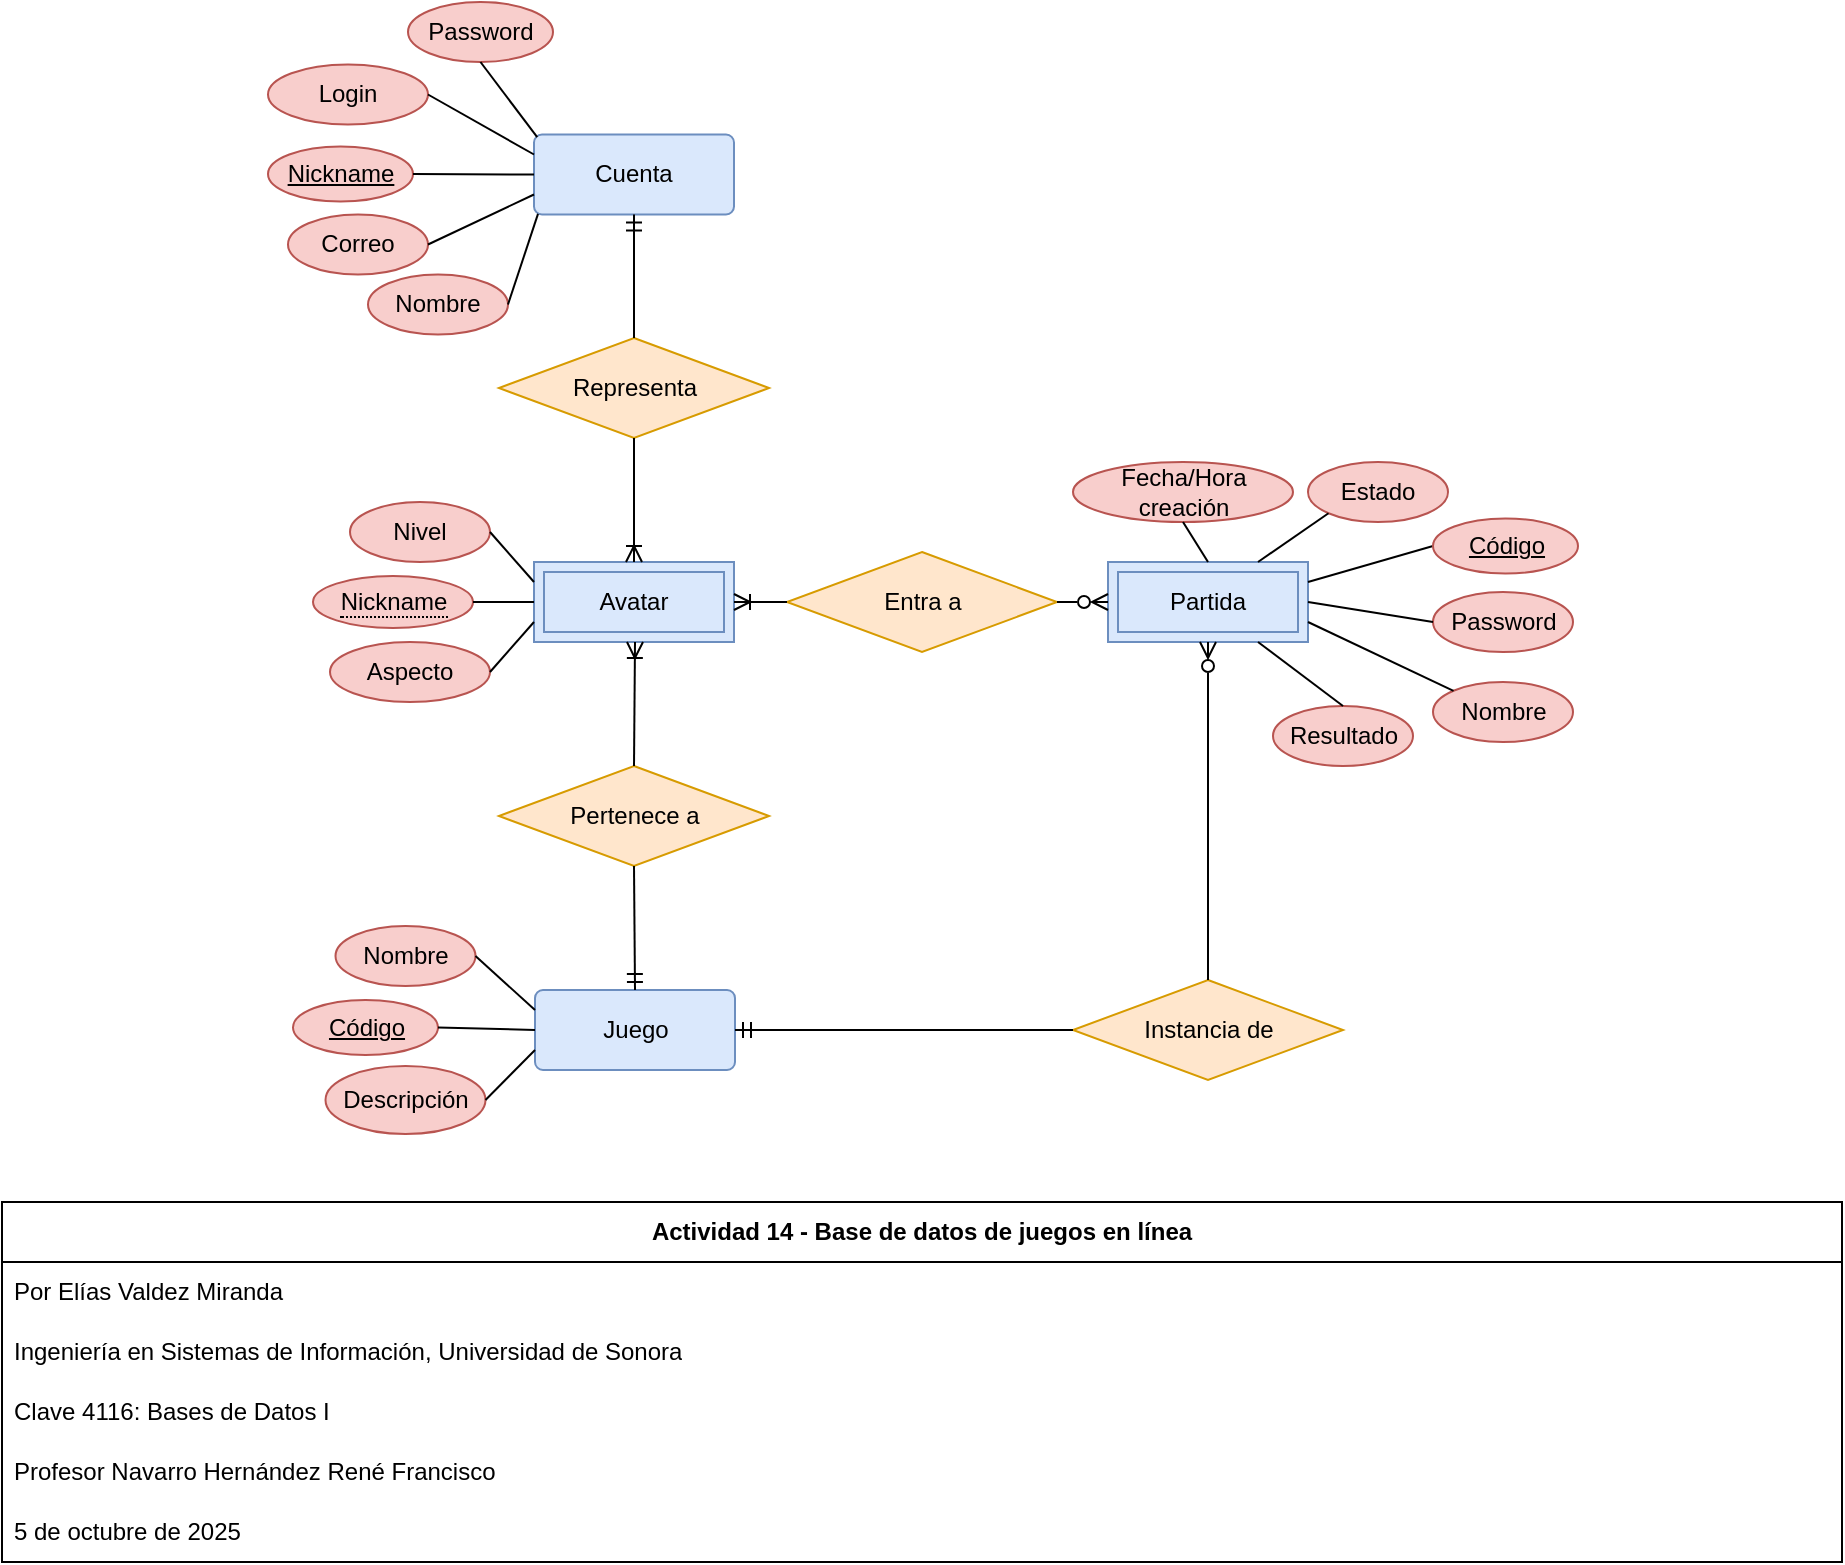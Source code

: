 <mxfile version="28.1.2">
  <diagram name="Página-1" id="q9wKB2y8I9tIrR55UYk9">
    <mxGraphModel dx="1042" dy="804" grid="1" gridSize="10" guides="1" tooltips="1" connect="1" arrows="1" fold="1" page="1" pageScale="1" pageWidth="920" pageHeight="810" math="0" shadow="0">
      <root>
        <mxCell id="0" />
        <mxCell id="1" parent="0" />
        <mxCell id="ZdwJ0yHTc_Pz8evwpBD1-14" value="Cuenta" style="rounded=1;arcSize=10;whiteSpace=wrap;html=1;align=center;fillColor=#dae8fc;strokeColor=#6c8ebf;" parent="1" vertex="1">
          <mxGeometry x="266" y="96.25" width="100" height="40" as="geometry" />
        </mxCell>
        <mxCell id="XFZ_bY-56fwhlHVYq8WO-11" value="Nickname" style="ellipse;whiteSpace=wrap;html=1;align=center;fontStyle=4;fillColor=#f8cecc;strokeColor=#b85450;" parent="1" vertex="1">
          <mxGeometry x="133" y="102.25" width="72.5" height="27.5" as="geometry" />
        </mxCell>
        <mxCell id="XFZ_bY-56fwhlHVYq8WO-12" value="Nombre" style="ellipse;whiteSpace=wrap;html=1;align=center;fillColor=#f8cecc;strokeColor=#b85450;" parent="1" vertex="1">
          <mxGeometry x="183" y="166.25" width="70" height="30" as="geometry" />
        </mxCell>
        <mxCell id="SOEJRjg5rlduxvr39Lli-56" value="" style="endArrow=none;html=1;rounded=0;exitX=1;exitY=0.5;exitDx=0;exitDy=0;entryX=0.02;entryY=0.992;entryDx=0;entryDy=0;entryPerimeter=0;" parent="1" source="XFZ_bY-56fwhlHVYq8WO-12" target="ZdwJ0yHTc_Pz8evwpBD1-14" edge="1">
          <mxGeometry width="50" height="50" relative="1" as="geometry">
            <mxPoint x="341" y="136.25" as="sourcePoint" />
            <mxPoint x="391" y="86.25" as="targetPoint" />
          </mxGeometry>
        </mxCell>
        <mxCell id="SOEJRjg5rlduxvr39Lli-57" value="" style="endArrow=none;html=1;rounded=0;exitX=0;exitY=0.5;exitDx=0;exitDy=0;entryX=1;entryY=0.5;entryDx=0;entryDy=0;" parent="1" source="ZdwJ0yHTc_Pz8evwpBD1-14" target="XFZ_bY-56fwhlHVYq8WO-11" edge="1">
          <mxGeometry width="50" height="50" relative="1" as="geometry">
            <mxPoint x="341" y="136.25" as="sourcePoint" />
            <mxPoint x="391" y="86.25" as="targetPoint" />
          </mxGeometry>
        </mxCell>
        <mxCell id="4uIXfh-JvecPYgwEKFSC-1" value="Login" style="ellipse;whiteSpace=wrap;html=1;align=center;fillColor=#f8cecc;strokeColor=#b85450;" parent="1" vertex="1">
          <mxGeometry x="133" y="61.25" width="80" height="30" as="geometry" />
        </mxCell>
        <mxCell id="4uIXfh-JvecPYgwEKFSC-2" value="Correo" style="ellipse;whiteSpace=wrap;html=1;align=center;fillColor=#f8cecc;strokeColor=#b85450;" parent="1" vertex="1">
          <mxGeometry x="143" y="136.25" width="70" height="30" as="geometry" />
        </mxCell>
        <mxCell id="4uIXfh-JvecPYgwEKFSC-3" value="Password" style="ellipse;whiteSpace=wrap;html=1;align=center;fillColor=#f8cecc;strokeColor=#b85450;" parent="1" vertex="1">
          <mxGeometry x="203" y="30" width="72.5" height="30" as="geometry" />
        </mxCell>
        <mxCell id="4uIXfh-JvecPYgwEKFSC-4" value="" style="endArrow=none;html=1;rounded=0;exitX=0;exitY=0.75;exitDx=0;exitDy=0;entryX=1;entryY=0.5;entryDx=0;entryDy=0;" parent="1" source="ZdwJ0yHTc_Pz8evwpBD1-14" target="4uIXfh-JvecPYgwEKFSC-2" edge="1">
          <mxGeometry width="50" height="50" relative="1" as="geometry">
            <mxPoint x="241" y="116.25" as="sourcePoint" />
            <mxPoint x="291" y="66.25" as="targetPoint" />
          </mxGeometry>
        </mxCell>
        <mxCell id="4uIXfh-JvecPYgwEKFSC-5" value="" style="endArrow=none;html=1;rounded=0;entryX=0;entryY=0.25;entryDx=0;entryDy=0;exitX=1;exitY=0.5;exitDx=0;exitDy=0;" parent="1" source="4uIXfh-JvecPYgwEKFSC-1" target="ZdwJ0yHTc_Pz8evwpBD1-14" edge="1">
          <mxGeometry width="50" height="50" relative="1" as="geometry">
            <mxPoint x="241" y="116.25" as="sourcePoint" />
            <mxPoint x="291" y="66.25" as="targetPoint" />
          </mxGeometry>
        </mxCell>
        <mxCell id="4uIXfh-JvecPYgwEKFSC-6" value="" style="endArrow=none;html=1;rounded=0;entryX=0.5;entryY=1;entryDx=0;entryDy=0;exitX=0.016;exitY=0.034;exitDx=0;exitDy=0;exitPerimeter=0;" parent="1" source="ZdwJ0yHTc_Pz8evwpBD1-14" target="4uIXfh-JvecPYgwEKFSC-3" edge="1">
          <mxGeometry width="50" height="50" relative="1" as="geometry">
            <mxPoint x="241" y="116.25" as="sourcePoint" />
            <mxPoint x="291" y="66.25" as="targetPoint" />
          </mxGeometry>
        </mxCell>
        <mxCell id="4uIXfh-JvecPYgwEKFSC-7" value="Juego" style="rounded=1;arcSize=10;whiteSpace=wrap;html=1;align=center;fillColor=#dae8fc;strokeColor=#6c8ebf;" parent="1" vertex="1">
          <mxGeometry x="266.5" y="524" width="100" height="40" as="geometry" />
        </mxCell>
        <mxCell id="4uIXfh-JvecPYgwEKFSC-11" value="Código" style="ellipse;whiteSpace=wrap;html=1;align=center;fontStyle=4;fillColor=#f8cecc;strokeColor=#b85450;" parent="1" vertex="1">
          <mxGeometry x="145.5" y="529" width="72.5" height="27.5" as="geometry" />
        </mxCell>
        <mxCell id="4uIXfh-JvecPYgwEKFSC-12" value="Nombre" style="ellipse;whiteSpace=wrap;html=1;align=center;fillColor=#f8cecc;strokeColor=#b85450;" parent="1" vertex="1">
          <mxGeometry x="166.75" y="492" width="70" height="30" as="geometry" />
        </mxCell>
        <mxCell id="4uIXfh-JvecPYgwEKFSC-13" value="Descripción" style="ellipse;whiteSpace=wrap;html=1;align=center;fillColor=#f8cecc;strokeColor=#b85450;" parent="1" vertex="1">
          <mxGeometry x="161.75" y="562" width="80" height="34" as="geometry" />
        </mxCell>
        <mxCell id="4uIXfh-JvecPYgwEKFSC-23" value="Representa" style="shape=rhombus;perimeter=rhombusPerimeter;whiteSpace=wrap;html=1;align=center;fillColor=#ffe6cc;strokeColor=#d79b00;" parent="1" vertex="1">
          <mxGeometry x="248.5" y="198" width="135" height="50" as="geometry" />
        </mxCell>
        <mxCell id="4uIXfh-JvecPYgwEKFSC-52" value="&lt;b&gt;Actividad 14 - Base de datos de juegos en línea&lt;/b&gt;" style="swimlane;fontStyle=0;childLayout=stackLayout;horizontal=1;startSize=30;horizontalStack=0;resizeParent=1;resizeParentMax=0;resizeLast=0;collapsible=1;marginBottom=0;whiteSpace=wrap;html=1;" parent="1" vertex="1">
          <mxGeometry y="630" width="920" height="180" as="geometry" />
        </mxCell>
        <mxCell id="4uIXfh-JvecPYgwEKFSC-53" value="Por Elías Valdez Miranda" style="text;strokeColor=none;fillColor=none;align=left;verticalAlign=middle;spacingLeft=4;spacingRight=4;overflow=hidden;points=[[0,0.5],[1,0.5]];portConstraint=eastwest;rotatable=0;whiteSpace=wrap;html=1;" parent="4uIXfh-JvecPYgwEKFSC-52" vertex="1">
          <mxGeometry y="30" width="920" height="30" as="geometry" />
        </mxCell>
        <mxCell id="4uIXfh-JvecPYgwEKFSC-54" value="Ingeniería en Sistemas de Información, Universidad de Sonora" style="text;strokeColor=none;fillColor=none;align=left;verticalAlign=middle;spacingLeft=4;spacingRight=4;overflow=hidden;points=[[0,0.5],[1,0.5]];portConstraint=eastwest;rotatable=0;whiteSpace=wrap;html=1;" parent="4uIXfh-JvecPYgwEKFSC-52" vertex="1">
          <mxGeometry y="60" width="920" height="30" as="geometry" />
        </mxCell>
        <mxCell id="4uIXfh-JvecPYgwEKFSC-55" value="Clave 4116: Bases de Datos I" style="text;strokeColor=none;fillColor=none;align=left;verticalAlign=middle;spacingLeft=4;spacingRight=4;overflow=hidden;points=[[0,0.5],[1,0.5]];portConstraint=eastwest;rotatable=0;whiteSpace=wrap;html=1;" parent="4uIXfh-JvecPYgwEKFSC-52" vertex="1">
          <mxGeometry y="90" width="920" height="30" as="geometry" />
        </mxCell>
        <mxCell id="4uIXfh-JvecPYgwEKFSC-56" value="Profesor Navarro Hernández René Francisco" style="text;strokeColor=none;fillColor=none;align=left;verticalAlign=middle;spacingLeft=4;spacingRight=4;overflow=hidden;points=[[0,0.5],[1,0.5]];portConstraint=eastwest;rotatable=0;whiteSpace=wrap;html=1;" parent="4uIXfh-JvecPYgwEKFSC-52" vertex="1">
          <mxGeometry y="120" width="920" height="30" as="geometry" />
        </mxCell>
        <mxCell id="4uIXfh-JvecPYgwEKFSC-57" value="5 de octubre de 2025" style="text;strokeColor=none;fillColor=none;align=left;verticalAlign=middle;spacingLeft=4;spacingRight=4;overflow=hidden;points=[[0,0.5],[1,0.5]];portConstraint=eastwest;rotatable=0;whiteSpace=wrap;html=1;" parent="4uIXfh-JvecPYgwEKFSC-52" vertex="1">
          <mxGeometry y="150" width="920" height="30" as="geometry" />
        </mxCell>
        <mxCell id="pQyUJ7rd0LOoxWqa626n-1" value="Avatar" style="shape=ext;margin=3;double=1;whiteSpace=wrap;html=1;align=center;fillColor=#dae8fc;strokeColor=#6c8ebf;" parent="1" vertex="1">
          <mxGeometry x="266" y="310" width="100" height="40" as="geometry" />
        </mxCell>
        <mxCell id="pQyUJ7rd0LOoxWqa626n-2" value="" style="endArrow=none;html=1;rounded=0;entryX=0.5;entryY=0;entryDx=0;entryDy=0;startArrow=ERmandOne;startFill=0;exitX=0.5;exitY=1;exitDx=0;exitDy=0;" parent="1" source="ZdwJ0yHTc_Pz8evwpBD1-14" target="4uIXfh-JvecPYgwEKFSC-23" edge="1">
          <mxGeometry width="50" height="50" relative="1" as="geometry">
            <mxPoint x="343" y="170" as="sourcePoint" />
            <mxPoint x="443" y="190" as="targetPoint" />
          </mxGeometry>
        </mxCell>
        <mxCell id="pQyUJ7rd0LOoxWqa626n-3" value="" style="endArrow=none;html=1;rounded=0;entryX=0.5;entryY=1;entryDx=0;entryDy=0;startArrow=ERoneToMany;startFill=0;exitX=0.5;exitY=0;exitDx=0;exitDy=0;" parent="1" source="pQyUJ7rd0LOoxWqa626n-1" target="4uIXfh-JvecPYgwEKFSC-23" edge="1">
          <mxGeometry width="50" height="50" relative="1" as="geometry">
            <mxPoint x="393" y="200" as="sourcePoint" />
            <mxPoint x="393" y="260" as="targetPoint" />
          </mxGeometry>
        </mxCell>
        <mxCell id="pQyUJ7rd0LOoxWqa626n-9" value="Aspecto" style="ellipse;whiteSpace=wrap;html=1;align=center;fillColor=#f8cecc;strokeColor=#b85450;" parent="1" vertex="1">
          <mxGeometry x="164" y="350" width="80" height="30" as="geometry" />
        </mxCell>
        <mxCell id="pQyUJ7rd0LOoxWqa626n-10" value="Nivel" style="ellipse;whiteSpace=wrap;html=1;align=center;fillColor=#f8cecc;strokeColor=#b85450;" parent="1" vertex="1">
          <mxGeometry x="174" y="280" width="70" height="30" as="geometry" />
        </mxCell>
        <mxCell id="pQyUJ7rd0LOoxWqa626n-15" value="&lt;span style=&quot;border-bottom: 1px dotted&quot;&gt;Nickname&lt;/span&gt;" style="ellipse;whiteSpace=wrap;html=1;align=center;fillColor=#f8cecc;strokeColor=#b85450;" parent="1" vertex="1">
          <mxGeometry x="155.5" y="317" width="80" height="26" as="geometry" />
        </mxCell>
        <mxCell id="pQyUJ7rd0LOoxWqa626n-17" value="Entra a" style="shape=rhombus;perimeter=rhombusPerimeter;whiteSpace=wrap;html=1;align=center;fillColor=#ffe6cc;strokeColor=#d79b00;" parent="1" vertex="1">
          <mxGeometry x="392.5" y="305" width="135" height="50" as="geometry" />
        </mxCell>
        <mxCell id="pQyUJ7rd0LOoxWqa626n-19" value="Partida" style="shape=ext;margin=3;double=1;whiteSpace=wrap;html=1;align=center;fillColor=#dae8fc;strokeColor=#6c8ebf;" parent="1" vertex="1">
          <mxGeometry x="553" y="310" width="100" height="40" as="geometry" />
        </mxCell>
        <mxCell id="pQyUJ7rd0LOoxWqa626n-22" value="Pertenece a" style="shape=rhombus;perimeter=rhombusPerimeter;whiteSpace=wrap;html=1;align=center;fillColor=#ffe6cc;strokeColor=#d79b00;" parent="1" vertex="1">
          <mxGeometry x="248.5" y="412" width="135" height="50" as="geometry" />
        </mxCell>
        <mxCell id="pQyUJ7rd0LOoxWqa626n-23" value="" style="endArrow=none;html=1;rounded=0;entryX=0.5;entryY=0;entryDx=0;entryDy=0;startArrow=ERoneToMany;startFill=0;exitX=0.5;exitY=1;exitDx=0;exitDy=0;" parent="1" target="pQyUJ7rd0LOoxWqa626n-22" edge="1">
          <mxGeometry width="50" height="50" relative="1" as="geometry">
            <mxPoint x="316.5" y="350" as="sourcePoint" />
            <mxPoint x="443" y="404" as="targetPoint" />
          </mxGeometry>
        </mxCell>
        <mxCell id="pQyUJ7rd0LOoxWqa626n-24" value="" style="endArrow=none;html=1;rounded=0;entryX=0.5;entryY=1;entryDx=0;entryDy=0;startArrow=ERmandOne;startFill=0;exitX=0.5;exitY=0;exitDx=0;exitDy=0;" parent="1" target="pQyUJ7rd0LOoxWqa626n-22" edge="1">
          <mxGeometry width="50" height="50" relative="1" as="geometry">
            <mxPoint x="316.5" y="524" as="sourcePoint" />
            <mxPoint x="393" y="474" as="targetPoint" />
          </mxGeometry>
        </mxCell>
        <mxCell id="pQyUJ7rd0LOoxWqa626n-26" value="Instancia de" style="shape=rhombus;perimeter=rhombusPerimeter;whiteSpace=wrap;html=1;align=center;fillColor=#ffe6cc;strokeColor=#d79b00;" parent="1" vertex="1">
          <mxGeometry x="535.5" y="519" width="135" height="50" as="geometry" />
        </mxCell>
        <mxCell id="pQyUJ7rd0LOoxWqa626n-27" value="" style="endArrow=none;html=1;rounded=0;startArrow=ERmandOne;startFill=0;exitX=1;exitY=0.5;exitDx=0;exitDy=0;entryX=0;entryY=0.5;entryDx=0;entryDy=0;" parent="1" source="4uIXfh-JvecPYgwEKFSC-7" target="pQyUJ7rd0LOoxWqa626n-26" edge="1">
          <mxGeometry width="50" height="50" relative="1" as="geometry">
            <mxPoint x="465.5" y="562" as="sourcePoint" />
            <mxPoint x="495.5" y="570" as="targetPoint" />
          </mxGeometry>
        </mxCell>
        <mxCell id="pQyUJ7rd0LOoxWqa626n-28" value="" style="endArrow=none;html=1;rounded=0;startArrow=ERzeroToMany;startFill=0;exitX=0.5;exitY=1;exitDx=0;exitDy=0;entryX=0.5;entryY=0;entryDx=0;entryDy=0;" parent="1" source="pQyUJ7rd0LOoxWqa626n-19" target="pQyUJ7rd0LOoxWqa626n-26" edge="1">
          <mxGeometry width="50" height="50" relative="1" as="geometry">
            <mxPoint x="465.5" y="540" as="sourcePoint" />
            <mxPoint x="634.5" y="540" as="targetPoint" />
          </mxGeometry>
        </mxCell>
        <mxCell id="pQyUJ7rd0LOoxWqa626n-32" value="" style="endArrow=none;html=1;rounded=0;entryX=1;entryY=0.5;entryDx=0;entryDy=0;startArrow=ERzeroToMany;startFill=0;exitX=0;exitY=0.5;exitDx=0;exitDy=0;" parent="1" source="pQyUJ7rd0LOoxWqa626n-19" target="pQyUJ7rd0LOoxWqa626n-17" edge="1">
          <mxGeometry width="50" height="50" relative="1" as="geometry">
            <mxPoint x="462.5" y="401" as="sourcePoint" />
            <mxPoint x="462.5" y="463" as="targetPoint" />
          </mxGeometry>
        </mxCell>
        <mxCell id="pQyUJ7rd0LOoxWqa626n-33" value="" style="endArrow=none;html=1;rounded=0;entryX=0;entryY=0.5;entryDx=0;entryDy=0;startArrow=ERoneToMany;startFill=0;exitX=1;exitY=0.5;exitDx=0;exitDy=0;" parent="1" source="pQyUJ7rd0LOoxWqa626n-1" target="pQyUJ7rd0LOoxWqa626n-17" edge="1">
          <mxGeometry width="50" height="50" relative="1" as="geometry">
            <mxPoint x="596.5" y="381" as="sourcePoint" />
            <mxPoint x="570.5" y="381" as="targetPoint" />
          </mxGeometry>
        </mxCell>
        <mxCell id="pQyUJ7rd0LOoxWqa626n-40" value="" style="endArrow=none;html=1;rounded=0;exitX=1;exitY=0.5;exitDx=0;exitDy=0;entryX=0;entryY=0.75;entryDx=0;entryDy=0;" parent="1" source="pQyUJ7rd0LOoxWqa626n-9" target="pQyUJ7rd0LOoxWqa626n-1" edge="1">
          <mxGeometry width="50" height="50" relative="1" as="geometry">
            <mxPoint x="265.5" y="360" as="sourcePoint" />
            <mxPoint x="315.5" y="310" as="targetPoint" />
          </mxGeometry>
        </mxCell>
        <mxCell id="pQyUJ7rd0LOoxWqa626n-41" value="" style="endArrow=none;html=1;rounded=0;exitX=1;exitY=0.5;exitDx=0;exitDy=0;entryX=0;entryY=0.5;entryDx=0;entryDy=0;" parent="1" source="pQyUJ7rd0LOoxWqa626n-15" target="pQyUJ7rd0LOoxWqa626n-1" edge="1">
          <mxGeometry width="50" height="50" relative="1" as="geometry">
            <mxPoint x="265.5" y="360" as="sourcePoint" />
            <mxPoint x="315.5" y="310" as="targetPoint" />
          </mxGeometry>
        </mxCell>
        <mxCell id="pQyUJ7rd0LOoxWqa626n-42" value="" style="endArrow=none;html=1;rounded=0;exitX=1;exitY=0.5;exitDx=0;exitDy=0;entryX=0;entryY=0.25;entryDx=0;entryDy=0;" parent="1" source="pQyUJ7rd0LOoxWqa626n-10" target="pQyUJ7rd0LOoxWqa626n-1" edge="1">
          <mxGeometry width="50" height="50" relative="1" as="geometry">
            <mxPoint x="265.5" y="360" as="sourcePoint" />
            <mxPoint x="315.5" y="310" as="targetPoint" />
          </mxGeometry>
        </mxCell>
        <mxCell id="pQyUJ7rd0LOoxWqa626n-44" value="Password" style="ellipse;whiteSpace=wrap;html=1;align=center;fillColor=#f8cecc;strokeColor=#b85450;" parent="1" vertex="1">
          <mxGeometry x="715.5" y="325" width="70" height="30" as="geometry" />
        </mxCell>
        <mxCell id="pQyUJ7rd0LOoxWqa626n-45" value="Fecha/Hora creación" style="ellipse;whiteSpace=wrap;html=1;align=center;fillColor=#f8cecc;strokeColor=#b85450;" parent="1" vertex="1">
          <mxGeometry x="535.5" y="260" width="110" height="30" as="geometry" />
        </mxCell>
        <mxCell id="pQyUJ7rd0LOoxWqa626n-47" value="Nombre" style="ellipse;whiteSpace=wrap;html=1;align=center;fillColor=#f8cecc;strokeColor=#b85450;" parent="1" vertex="1">
          <mxGeometry x="715.5" y="370" width="70" height="30" as="geometry" />
        </mxCell>
        <mxCell id="pQyUJ7rd0LOoxWqa626n-48" value="Estado" style="ellipse;whiteSpace=wrap;html=1;align=center;fillColor=#f8cecc;strokeColor=#b85450;" parent="1" vertex="1">
          <mxGeometry x="653" y="260" width="70" height="30" as="geometry" />
        </mxCell>
        <mxCell id="pQyUJ7rd0LOoxWqa626n-49" value="" style="endArrow=none;html=1;rounded=0;exitX=0.5;exitY=1;exitDx=0;exitDy=0;entryX=0.5;entryY=0;entryDx=0;entryDy=0;" parent="1" source="pQyUJ7rd0LOoxWqa626n-45" target="pQyUJ7rd0LOoxWqa626n-19" edge="1">
          <mxGeometry width="50" height="50" relative="1" as="geometry">
            <mxPoint x="525.5" y="290" as="sourcePoint" />
            <mxPoint x="575.5" y="310" as="targetPoint" />
          </mxGeometry>
        </mxCell>
        <mxCell id="pQyUJ7rd0LOoxWqa626n-51" value="" style="endArrow=none;html=1;rounded=0;entryX=1;entryY=0.25;entryDx=0;entryDy=0;exitX=0;exitY=0.5;exitDx=0;exitDy=0;" parent="1" source="73ppaJYPVUqVL5AmvJSt-5" target="pQyUJ7rd0LOoxWqa626n-19" edge="1">
          <mxGeometry width="50" height="50" relative="1" as="geometry">
            <mxPoint x="715.5" y="302.0" as="sourcePoint" />
            <mxPoint x="575.5" y="310" as="targetPoint" />
          </mxGeometry>
        </mxCell>
        <mxCell id="pQyUJ7rd0LOoxWqa626n-52" value="" style="endArrow=none;html=1;rounded=0;exitX=0;exitY=0.5;exitDx=0;exitDy=0;entryX=1;entryY=0.5;entryDx=0;entryDy=0;" parent="1" source="pQyUJ7rd0LOoxWqa626n-44" target="pQyUJ7rd0LOoxWqa626n-19" edge="1">
          <mxGeometry width="50" height="50" relative="1" as="geometry">
            <mxPoint x="525.5" y="360" as="sourcePoint" />
            <mxPoint x="575.5" y="310" as="targetPoint" />
          </mxGeometry>
        </mxCell>
        <mxCell id="pQyUJ7rd0LOoxWqa626n-53" value="" style="endArrow=none;html=1;rounded=0;entryX=0;entryY=0;entryDx=0;entryDy=0;exitX=1;exitY=0.75;exitDx=0;exitDy=0;" parent="1" source="pQyUJ7rd0LOoxWqa626n-19" target="pQyUJ7rd0LOoxWqa626n-47" edge="1">
          <mxGeometry width="50" height="50" relative="1" as="geometry">
            <mxPoint x="525.5" y="360" as="sourcePoint" />
            <mxPoint x="575.5" y="310" as="targetPoint" />
          </mxGeometry>
        </mxCell>
        <mxCell id="pQyUJ7rd0LOoxWqa626n-54" value="" style="endArrow=none;html=1;rounded=0;exitX=0;exitY=1;exitDx=0;exitDy=0;entryX=0.75;entryY=0;entryDx=0;entryDy=0;" parent="1" source="pQyUJ7rd0LOoxWqa626n-48" target="pQyUJ7rd0LOoxWqa626n-19" edge="1">
          <mxGeometry width="50" height="50" relative="1" as="geometry">
            <mxPoint x="525.5" y="360" as="sourcePoint" />
            <mxPoint x="575.5" y="310" as="targetPoint" />
          </mxGeometry>
        </mxCell>
        <mxCell id="73ppaJYPVUqVL5AmvJSt-2" value="" style="endArrow=none;html=1;rounded=0;exitX=1;exitY=0.5;exitDx=0;exitDy=0;entryX=0;entryY=0.25;entryDx=0;entryDy=0;" parent="1" source="4uIXfh-JvecPYgwEKFSC-12" target="4uIXfh-JvecPYgwEKFSC-7" edge="1">
          <mxGeometry width="50" height="50" relative="1" as="geometry">
            <mxPoint x="295.5" y="480" as="sourcePoint" />
            <mxPoint x="345.5" y="430" as="targetPoint" />
          </mxGeometry>
        </mxCell>
        <mxCell id="73ppaJYPVUqVL5AmvJSt-3" value="" style="endArrow=none;html=1;rounded=0;exitX=1;exitY=0.5;exitDx=0;exitDy=0;entryX=0;entryY=0.5;entryDx=0;entryDy=0;" parent="1" source="4uIXfh-JvecPYgwEKFSC-11" target="4uIXfh-JvecPYgwEKFSC-7" edge="1">
          <mxGeometry width="50" height="50" relative="1" as="geometry">
            <mxPoint x="295.5" y="480" as="sourcePoint" />
            <mxPoint x="345.5" y="430" as="targetPoint" />
          </mxGeometry>
        </mxCell>
        <mxCell id="73ppaJYPVUqVL5AmvJSt-4" value="" style="endArrow=none;html=1;rounded=0;exitX=1;exitY=0.5;exitDx=0;exitDy=0;entryX=0;entryY=0.75;entryDx=0;entryDy=0;" parent="1" source="4uIXfh-JvecPYgwEKFSC-13" target="4uIXfh-JvecPYgwEKFSC-7" edge="1">
          <mxGeometry width="50" height="50" relative="1" as="geometry">
            <mxPoint x="295.5" y="480" as="sourcePoint" />
            <mxPoint x="345.5" y="430" as="targetPoint" />
          </mxGeometry>
        </mxCell>
        <mxCell id="73ppaJYPVUqVL5AmvJSt-5" value="Código" style="ellipse;whiteSpace=wrap;html=1;align=center;fontStyle=4;fillColor=#f8cecc;strokeColor=#b85450;" parent="1" vertex="1">
          <mxGeometry x="715.5" y="288.25" width="72.5" height="27.5" as="geometry" />
        </mxCell>
        <mxCell id="73ppaJYPVUqVL5AmvJSt-6" value="Resultado" style="ellipse;whiteSpace=wrap;html=1;align=center;fillColor=#f8cecc;strokeColor=#b85450;" parent="1" vertex="1">
          <mxGeometry x="635.5" y="382" width="70" height="30" as="geometry" />
        </mxCell>
        <mxCell id="73ppaJYPVUqVL5AmvJSt-7" value="" style="endArrow=none;html=1;rounded=0;entryX=0.5;entryY=0;entryDx=0;entryDy=0;exitX=0.75;exitY=1;exitDx=0;exitDy=0;" parent="1" source="pQyUJ7rd0LOoxWqa626n-19" target="73ppaJYPVUqVL5AmvJSt-6" edge="1">
          <mxGeometry width="50" height="50" relative="1" as="geometry">
            <mxPoint x="555.5" y="430" as="sourcePoint" />
            <mxPoint x="605.5" y="380" as="targetPoint" />
          </mxGeometry>
        </mxCell>
      </root>
    </mxGraphModel>
  </diagram>
</mxfile>
